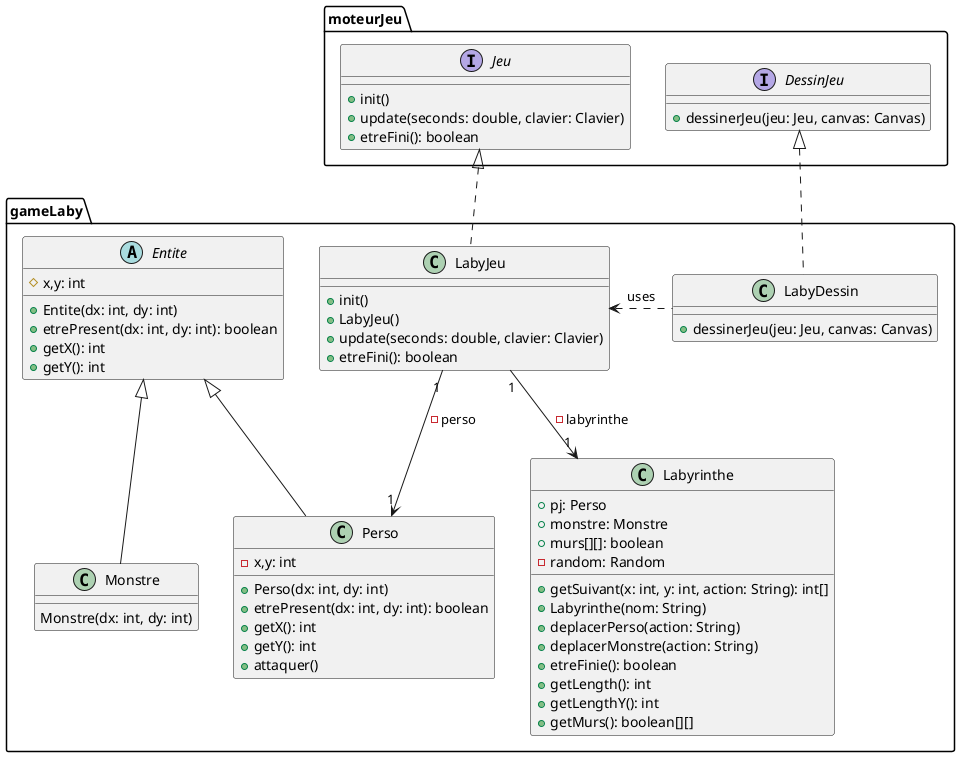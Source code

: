 @startuml

package moteurJeu {

interface Jeu{
+ init()
+ update(seconds: double, clavier: Clavier)
+ etreFini(): boolean
}


interface DessinJeu {
+ dessinerJeu(jeu: Jeu, canvas: Canvas)
}
}

package gameLaby{

class LabyJeu{
+ init()
+ LabyJeu()
+ update(seconds: double, clavier: Clavier)
+ etreFini(): boolean
}

Jeu <|.. LabyJeu

class Labyrinthe{
+ pj: Perso
+ monstre: Monstre
+ murs[][]: boolean
- random: Random
+ getSuivant(x: int, y: int, action: String): int[]
+ Labyrinthe(nom: String)
+ deplacerPerso(action: String)
+ deplacerMonstre(action: String)
+ etreFinie(): boolean
+ getLength(): int
+ getLengthY(): int
+ getMurs(): boolean[][]
}

LabyJeu "1" --> "1" Labyrinthe : -labyrinthe

class Perso{
- x,y: int
+ Perso(dx: int, dy: int)
+ etrePresent(dx: int, dy: int): boolean
+ getX(): int
+ getY(): int
+ attaquer()
}

class Monstre{
Monstre(dx: int, dy: int)
}

abstract class Entite{
# x,y: int
+ Entite(dx: int, dy: int)
+ etrePresent(dx: int, dy: int): boolean
+ getX(): int
+ getY(): int
}

Entite <|-- Perso
Entite <|-- Monstre


LabyJeu "1" --> "1" Perso : -perso


class LabyDessin{
+ dessinerJeu(jeu: Jeu, canvas: Canvas)
}

DessinJeu <|.. LabyDessin
LabyJeu <. LabyDessin:uses
}

@enduml

